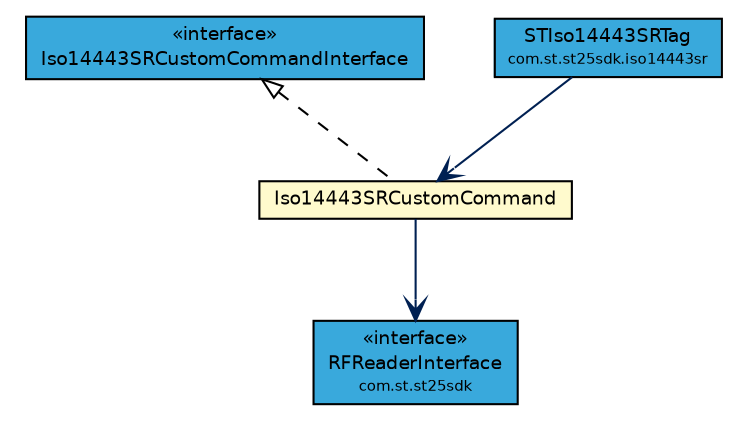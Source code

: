 #!/usr/local/bin/dot
#
# Class diagram 
# Generated by UMLGraph version R5_7_2-3-gee82a7 (http://www.umlgraph.org/)
#

digraph G {
	edge [fontname="Helvetica",fontsize=10,labelfontname="Helvetica",labelfontsize=10];
	node [fontname="Helvetica",fontsize=10,shape=plaintext];
	nodesep=0.25;
	ranksep=0.5;
	// com.st.st25sdk.RFReaderInterface
	c5794 [label=<<table title="com.st.st25sdk.RFReaderInterface" border="0" cellborder="1" cellspacing="0" cellpadding="2" port="p" bgcolor="#39a9dc" href="../RFReaderInterface.html">
		<tr><td><table border="0" cellspacing="0" cellpadding="1">
<tr><td align="center" balign="center"> &#171;interface&#187; </td></tr>
<tr><td align="center" balign="center"> RFReaderInterface </td></tr>
<tr><td align="center" balign="center"><font point-size="7.0"> com.st.st25sdk </font></td></tr>
		</table></td></tr>
		</table>>, URL="../RFReaderInterface.html", fontname="Helvetica", fontcolor="black", fontsize=9.0];
	// com.st.st25sdk.command.Iso14443SRCustomCommandInterface
	c5823 [label=<<table title="com.st.st25sdk.command.Iso14443SRCustomCommandInterface" border="0" cellborder="1" cellspacing="0" cellpadding="2" port="p" bgcolor="#39a9dc" href="./Iso14443SRCustomCommandInterface.html">
		<tr><td><table border="0" cellspacing="0" cellpadding="1">
<tr><td align="center" balign="center"> &#171;interface&#187; </td></tr>
<tr><td align="center" balign="center"> Iso14443SRCustomCommandInterface </td></tr>
		</table></td></tr>
		</table>>, URL="./Iso14443SRCustomCommandInterface.html", fontname="Helvetica", fontcolor="black", fontsize=9.0];
	// com.st.st25sdk.command.Iso14443SRCustomCommand
	c5827 [label=<<table title="com.st.st25sdk.command.Iso14443SRCustomCommand" border="0" cellborder="1" cellspacing="0" cellpadding="2" port="p" bgcolor="lemonChiffon" href="./Iso14443SRCustomCommand.html">
		<tr><td><table border="0" cellspacing="0" cellpadding="1">
<tr><td align="center" balign="center"> Iso14443SRCustomCommand </td></tr>
		</table></td></tr>
		</table>>, URL="./Iso14443SRCustomCommand.html", fontname="Helvetica", fontcolor="black", fontsize=9.0];
	// com.st.st25sdk.iso14443sr.STIso14443SRTag
	c5836 [label=<<table title="com.st.st25sdk.iso14443sr.STIso14443SRTag" border="0" cellborder="1" cellspacing="0" cellpadding="2" port="p" bgcolor="#39a9dc" href="../iso14443sr/STIso14443SRTag.html">
		<tr><td><table border="0" cellspacing="0" cellpadding="1">
<tr><td align="center" balign="center"> STIso14443SRTag </td></tr>
<tr><td align="center" balign="center"><font point-size="7.0"> com.st.st25sdk.iso14443sr </font></td></tr>
		</table></td></tr>
		</table>>, URL="../iso14443sr/STIso14443SRTag.html", fontname="Helvetica", fontcolor="black", fontsize=9.0];
	//com.st.st25sdk.command.Iso14443SRCustomCommand implements com.st.st25sdk.command.Iso14443SRCustomCommandInterface
	c5823:p -> c5827:p [dir=back,arrowtail=empty,style=dashed];
	// com.st.st25sdk.command.Iso14443SRCustomCommand NAVASSOC com.st.st25sdk.RFReaderInterface
	c5827:p -> c5794:p [taillabel="", label="", headlabel="", fontname="Helvetica", fontcolor="#002052", fontsize=10.0, color="#002052", arrowhead=open];
	// com.st.st25sdk.iso14443sr.STIso14443SRTag NAVASSOC com.st.st25sdk.command.Iso14443SRCustomCommand
	c5836:p -> c5827:p [taillabel="", label="", headlabel="", fontname="Helvetica", fontcolor="#002052", fontsize=10.0, color="#002052", arrowhead=open];
}

